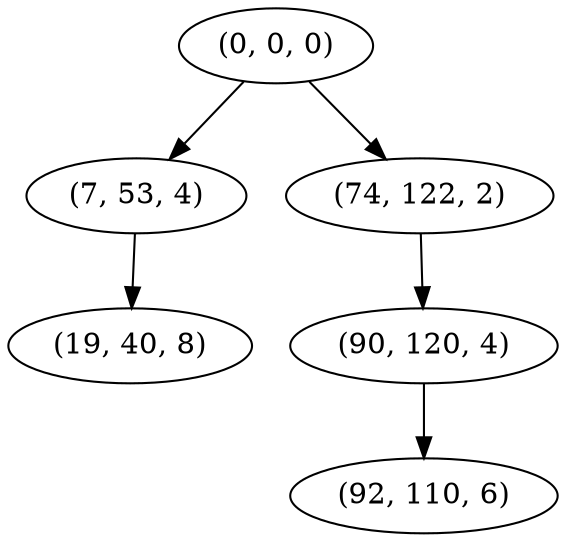 digraph tree {
    "(0, 0, 0)";
    "(7, 53, 4)";
    "(19, 40, 8)";
    "(74, 122, 2)";
    "(90, 120, 4)";
    "(92, 110, 6)";
    "(0, 0, 0)" -> "(7, 53, 4)";
    "(0, 0, 0)" -> "(74, 122, 2)";
    "(7, 53, 4)" -> "(19, 40, 8)";
    "(74, 122, 2)" -> "(90, 120, 4)";
    "(90, 120, 4)" -> "(92, 110, 6)";
}
